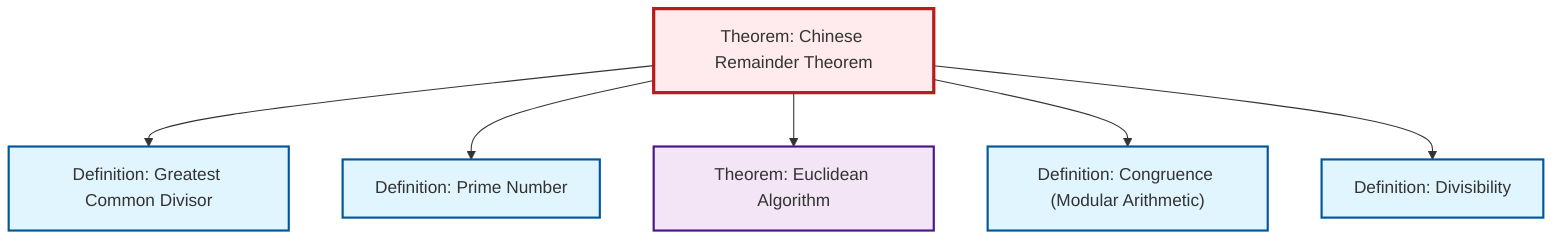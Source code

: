 graph TD
    classDef definition fill:#e1f5fe,stroke:#01579b,stroke-width:2px
    classDef theorem fill:#f3e5f5,stroke:#4a148c,stroke-width:2px
    classDef axiom fill:#fff3e0,stroke:#e65100,stroke-width:2px
    classDef example fill:#e8f5e9,stroke:#1b5e20,stroke-width:2px
    classDef current fill:#ffebee,stroke:#b71c1c,stroke-width:3px
    thm-euclidean-algorithm["Theorem: Euclidean Algorithm"]:::theorem
    def-divisibility["Definition: Divisibility"]:::definition
    def-gcd["Definition: Greatest Common Divisor"]:::definition
    def-prime["Definition: Prime Number"]:::definition
    thm-chinese-remainder["Theorem: Chinese Remainder Theorem"]:::theorem
    def-congruence["Definition: Congruence (Modular Arithmetic)"]:::definition
    thm-chinese-remainder --> def-gcd
    thm-chinese-remainder --> def-prime
    thm-chinese-remainder --> thm-euclidean-algorithm
    thm-chinese-remainder --> def-congruence
    thm-chinese-remainder --> def-divisibility
    class thm-chinese-remainder current